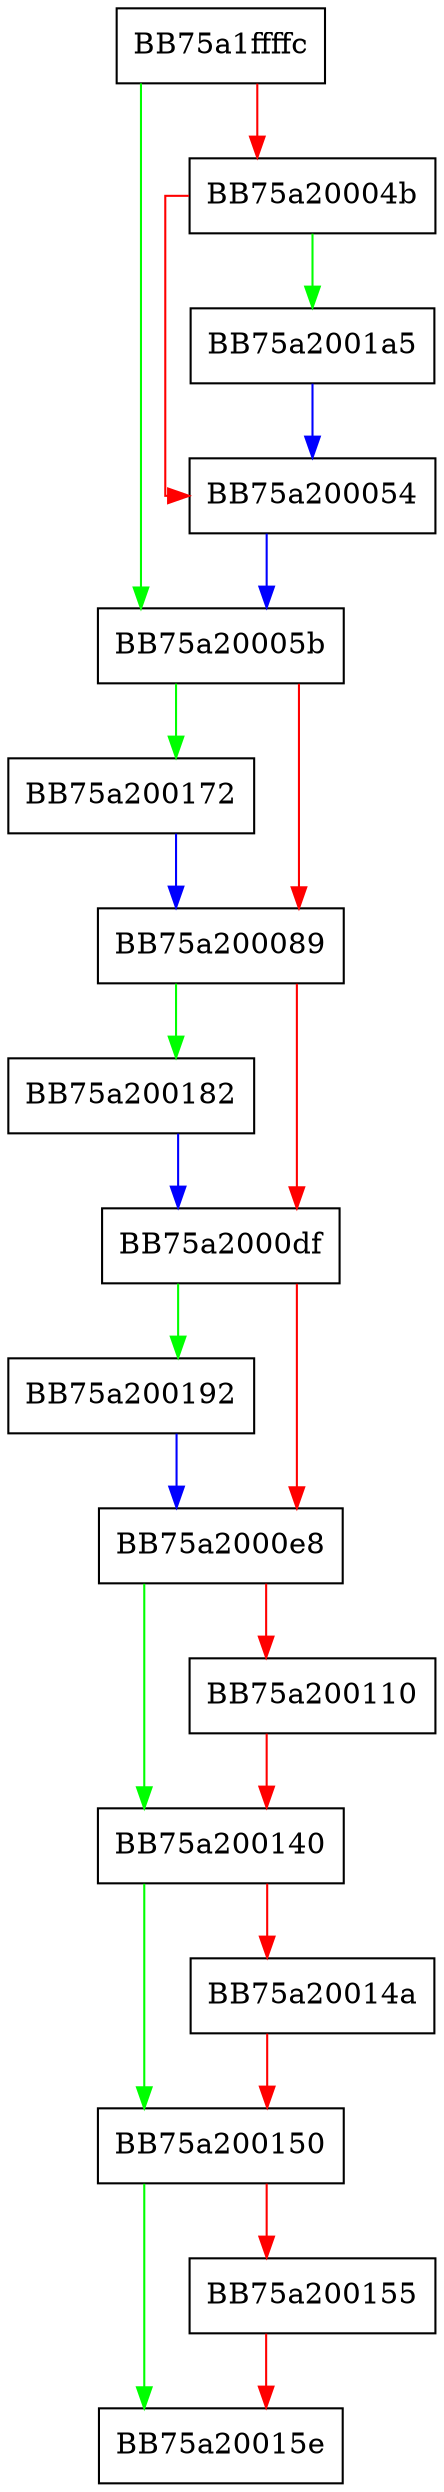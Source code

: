 digraph InitializeParentNotification {
  node [shape="box"];
  graph [splines=ortho];
  BB75a1ffffc -> BB75a20005b [color="green"];
  BB75a1ffffc -> BB75a20004b [color="red"];
  BB75a20004b -> BB75a2001a5 [color="green"];
  BB75a20004b -> BB75a200054 [color="red"];
  BB75a200054 -> BB75a20005b [color="blue"];
  BB75a20005b -> BB75a200172 [color="green"];
  BB75a20005b -> BB75a200089 [color="red"];
  BB75a200089 -> BB75a200182 [color="green"];
  BB75a200089 -> BB75a2000df [color="red"];
  BB75a2000df -> BB75a200192 [color="green"];
  BB75a2000df -> BB75a2000e8 [color="red"];
  BB75a2000e8 -> BB75a200140 [color="green"];
  BB75a2000e8 -> BB75a200110 [color="red"];
  BB75a200110 -> BB75a200140 [color="red"];
  BB75a200140 -> BB75a200150 [color="green"];
  BB75a200140 -> BB75a20014a [color="red"];
  BB75a20014a -> BB75a200150 [color="red"];
  BB75a200150 -> BB75a20015e [color="green"];
  BB75a200150 -> BB75a200155 [color="red"];
  BB75a200155 -> BB75a20015e [color="red"];
  BB75a200172 -> BB75a200089 [color="blue"];
  BB75a200182 -> BB75a2000df [color="blue"];
  BB75a200192 -> BB75a2000e8 [color="blue"];
  BB75a2001a5 -> BB75a200054 [color="blue"];
}